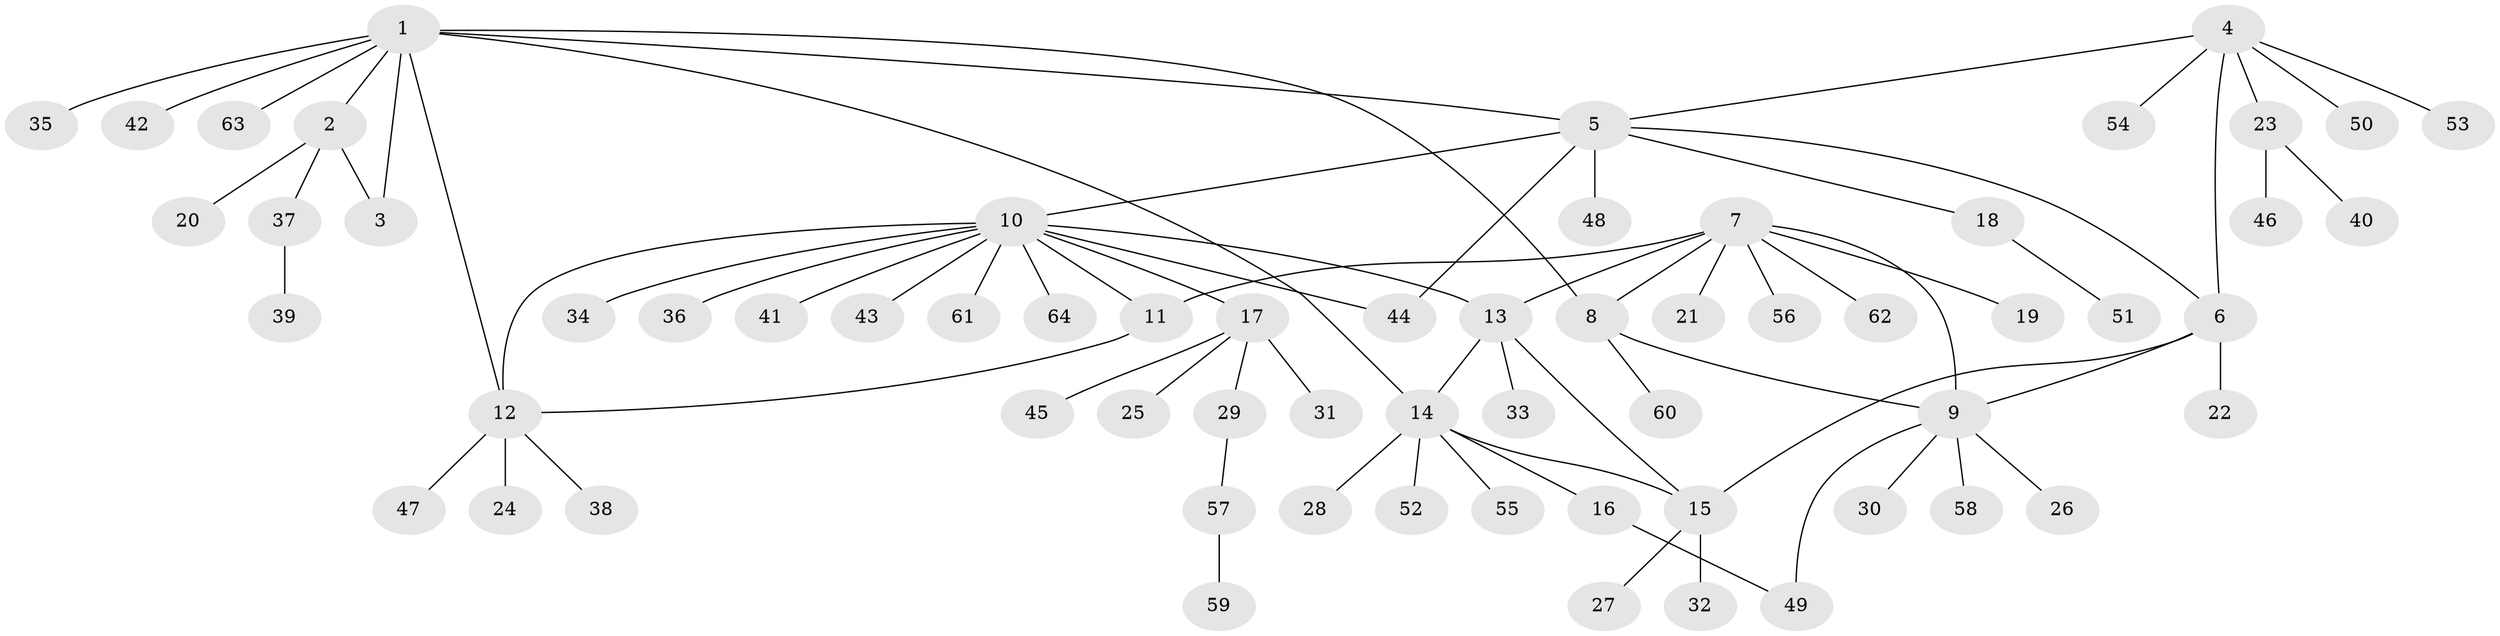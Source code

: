// coarse degree distribution, {10: 0.02, 1: 0.68, 8: 0.02, 6: 0.04, 7: 0.02, 3: 0.04, 12: 0.02, 4: 0.04, 9: 0.02, 2: 0.1}
// Generated by graph-tools (version 1.1) at 2025/24/03/03/25 07:24:12]
// undirected, 64 vertices, 76 edges
graph export_dot {
graph [start="1"]
  node [color=gray90,style=filled];
  1;
  2;
  3;
  4;
  5;
  6;
  7;
  8;
  9;
  10;
  11;
  12;
  13;
  14;
  15;
  16;
  17;
  18;
  19;
  20;
  21;
  22;
  23;
  24;
  25;
  26;
  27;
  28;
  29;
  30;
  31;
  32;
  33;
  34;
  35;
  36;
  37;
  38;
  39;
  40;
  41;
  42;
  43;
  44;
  45;
  46;
  47;
  48;
  49;
  50;
  51;
  52;
  53;
  54;
  55;
  56;
  57;
  58;
  59;
  60;
  61;
  62;
  63;
  64;
  1 -- 2;
  1 -- 3;
  1 -- 5;
  1 -- 8;
  1 -- 12;
  1 -- 14;
  1 -- 35;
  1 -- 42;
  1 -- 63;
  2 -- 3;
  2 -- 20;
  2 -- 37;
  4 -- 5;
  4 -- 6;
  4 -- 23;
  4 -- 50;
  4 -- 53;
  4 -- 54;
  5 -- 6;
  5 -- 10;
  5 -- 18;
  5 -- 44;
  5 -- 48;
  6 -- 9;
  6 -- 15;
  6 -- 22;
  7 -- 8;
  7 -- 9;
  7 -- 11;
  7 -- 13;
  7 -- 19;
  7 -- 21;
  7 -- 56;
  7 -- 62;
  8 -- 9;
  8 -- 60;
  9 -- 26;
  9 -- 30;
  9 -- 49;
  9 -- 58;
  10 -- 11;
  10 -- 12;
  10 -- 13;
  10 -- 17;
  10 -- 34;
  10 -- 36;
  10 -- 41;
  10 -- 43;
  10 -- 44;
  10 -- 61;
  10 -- 64;
  11 -- 12;
  12 -- 24;
  12 -- 38;
  12 -- 47;
  13 -- 14;
  13 -- 15;
  13 -- 33;
  14 -- 15;
  14 -- 16;
  14 -- 28;
  14 -- 52;
  14 -- 55;
  15 -- 27;
  15 -- 32;
  16 -- 49;
  17 -- 25;
  17 -- 29;
  17 -- 31;
  17 -- 45;
  18 -- 51;
  23 -- 40;
  23 -- 46;
  29 -- 57;
  37 -- 39;
  57 -- 59;
}

